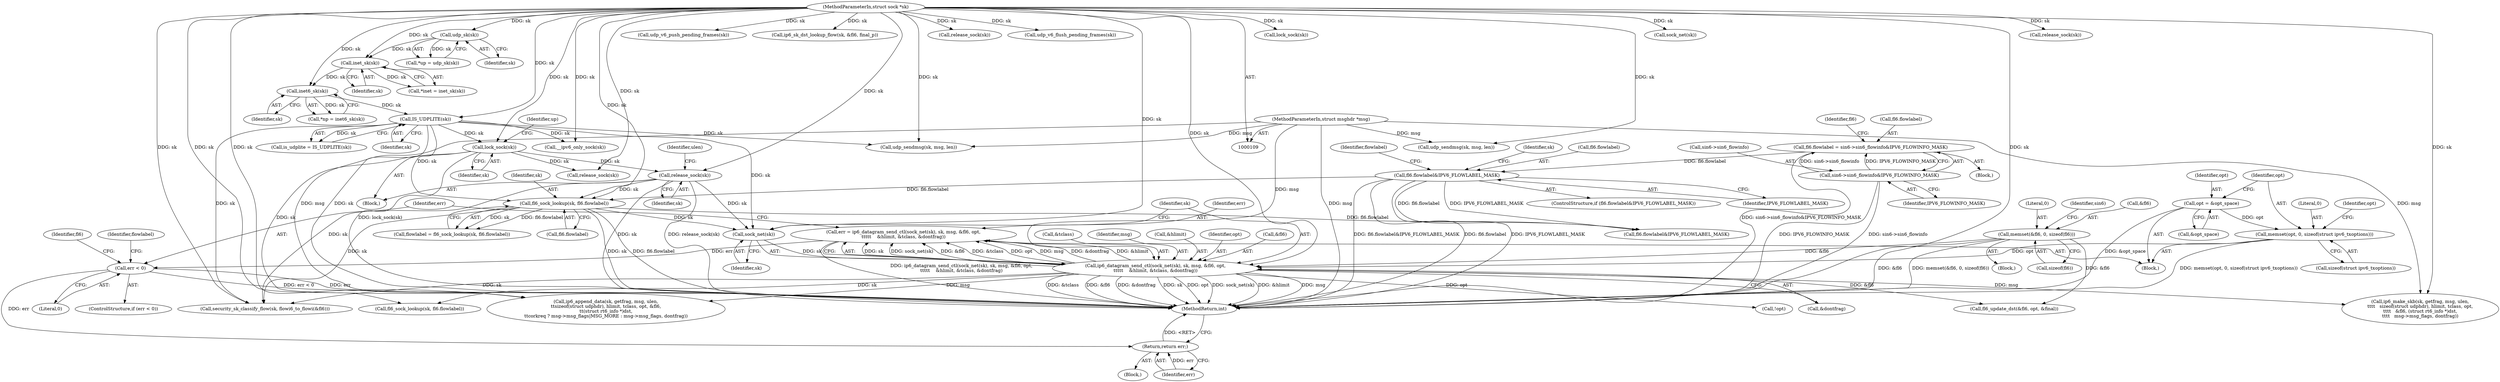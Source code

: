 digraph "0_linux_45f6fad84cc305103b28d73482b344d7f5b76f39_18@API" {
"1000583" [label="(Call,err = ip6_datagram_send_ctl(sock_net(sk), sk, msg, &fl6, opt,\n\t\t\t\t\t    &hlimit, &tclass, &dontfrag))"];
"1000585" [label="(Call,ip6_datagram_send_ctl(sock_net(sk), sk, msg, &fl6, opt,\n\t\t\t\t\t    &hlimit, &tclass, &dontfrag))"];
"1000586" [label="(Call,sock_net(sk))"];
"1000188" [label="(Call,IS_UDPLITE(sk))"];
"1000128" [label="(Call,inet6_sk(sk))"];
"1000123" [label="(Call,inet_sk(sk))"];
"1000118" [label="(Call,udp_sk(sk))"];
"1000110" [label="(MethodParameterIn,struct sock *sk)"];
"1000445" [label="(Call,fl6_sock_lookup(sk, fl6.flowlabel))"];
"1000385" [label="(Call,release_sock(sk))"];
"1000360" [label="(Call,lock_sock(sk))"];
"1000437" [label="(Call,fl6.flowlabel&IPV6_FLOWLABEL_MASK)"];
"1000427" [label="(Call,fl6.flowlabel = sin6->sin6_flowinfo&IPV6_FLOWINFO_MASK)"];
"1000431" [label="(Call,sin6->sin6_flowinfo&IPV6_FLOWINFO_MASK)"];
"1000111" [label="(MethodParameterIn,struct msghdr *msg)"];
"1000391" [label="(Call,memset(&fl6, 0, sizeof(fl6)))"];
"1000571" [label="(Call,memset(opt, 0, sizeof(struct ipv6_txoptions)))"];
"1000567" [label="(Call,opt = &opt_space)"];
"1000600" [label="(Call,err < 0)"];
"1000606" [label="(Return,return err;)"];
"1000568" [label="(Identifier,opt)"];
"1000126" [label="(Call,*np = inet6_sk(sk))"];
"1001034" [label="(MethodReturn,int)"];
"1000595" [label="(Call,&tclass)"];
"1000361" [label="(Identifier,sk)"];
"1000123" [label="(Call,inet_sk(sk))"];
"1000436" [label="(ControlStructure,if (fl6.flowlabel&IPV6_FLOWLABEL_MASK))"];
"1000620" [label="(Call,fl6_sock_lookup(sk, fl6.flowlabel))"];
"1000603" [label="(Block,)"];
"1000386" [label="(Identifier,sk)"];
"1000110" [label="(MethodParameterIn,struct sock *sk)"];
"1000111" [label="(MethodParameterIn,struct msghdr *msg)"];
"1000444" [label="(Identifier,flowlabel)"];
"1000443" [label="(Call,flowlabel = fl6_sock_lookup(sk, fl6.flowlabel))"];
"1000939" [label="(Call,udp_v6_push_pending_frames(sk))"];
"1000583" [label="(Call,err = ip6_datagram_send_ctl(sock_net(sk), sk, msg, &fl6, opt,\n\t\t\t\t\t    &hlimit, &tclass, &dontfrag))"];
"1000186" [label="(Call,is_udplite = IS_UDPLITE(sk))"];
"1000359" [label="(Block,)"];
"1000128" [label="(Call,inet6_sk(sk))"];
"1000391" [label="(Call,memset(&fl6, 0, sizeof(fl6)))"];
"1000566" [label="(Block,)"];
"1000124" [label="(Identifier,sk)"];
"1000778" [label="(Call,ip6_sk_dst_lookup_flow(sk, &fl6, final_p))"];
"1000360" [label="(Call,lock_sock(sk))"];
"1000602" [label="(Literal,0)"];
"1000392" [label="(Call,&fl6)"];
"1000584" [label="(Identifier,err)"];
"1000571" [label="(Call,memset(opt, 0, sizeof(struct ipv6_txoptions)))"];
"1000388" [label="(Identifier,ulen)"];
"1000427" [label="(Call,fl6.flowlabel = sin6->sin6_flowinfo&IPV6_FLOWINFO_MASK)"];
"1000585" [label="(Call,ip6_datagram_send_ctl(sock_net(sk), sk, msg, &fl6, opt,\n\t\t\t\t\t    &hlimit, &tclass, &dontfrag))"];
"1000771" [label="(Call,security_sk_classify_flow(sk, flowi6_to_flowi(&fl6)))"];
"1000118" [label="(Call,udp_sk(sk))"];
"1000597" [label="(Call,&dontfrag)"];
"1000446" [label="(Identifier,sk)"];
"1000903" [label="(Call,ip6_append_data(sk, getfrag, msg, ulen,\n\t\tsizeof(struct udphdr), hlimit, tclass, opt, &fl6,\n\t\t(struct rt6_info *)dst,\n\t\tcorkreq ? msg->msg_flags|MSG_MORE : msg->msg_flags, dontfrag))"];
"1000116" [label="(Call,*up = udp_sk(sk))"];
"1000587" [label="(Identifier,sk)"];
"1000460" [label="(Identifier,sk)"];
"1000588" [label="(Identifier,sk)"];
"1000612" [label="(Identifier,fl6)"];
"1000573" [label="(Literal,0)"];
"1000589" [label="(Identifier,msg)"];
"1000599" [label="(ControlStructure,if (err < 0))"];
"1000445" [label="(Call,fl6_sock_lookup(sk, fl6.flowlabel))"];
"1000394" [label="(Literal,0)"];
"1000600" [label="(Call,err < 0)"];
"1000431" [label="(Call,sin6->sin6_flowinfo&IPV6_FLOWINFO_MASK)"];
"1000435" [label="(Identifier,IPV6_FLOWINFO_MASK)"];
"1000967" [label="(Call,release_sock(sk))"];
"1000610" [label="(Call,fl6.flowlabel&IPV6_FLOWLABEL_MASK)"];
"1000426" [label="(Block,)"];
"1000593" [label="(Call,&hlimit)"];
"1000441" [label="(Identifier,IPV6_FLOWLABEL_MASK)"];
"1000574" [label="(Call,sizeof(struct ipv6_txoptions))"];
"1000931" [label="(Call,udp_v6_flush_pending_frames(sk))"];
"1000830" [label="(Call,ip6_make_skb(sk, getfrag, msg, ulen,\n\t\t\t\t   sizeof(struct udphdr), hlimit, tclass, opt,\n\t\t\t\t   &fl6, (struct rt6_info *)dst,\n\t\t\t\t   msg->msg_flags, dontfrag))"];
"1000318" [label="(Call,__ipv6_only_sock(sk))"];
"1000606" [label="(Return,return err;)"];
"1000428" [label="(Call,fl6.flowlabel)"];
"1000725" [label="(Call,fl6_update_dst(&fl6, opt, &final))"];
"1000572" [label="(Identifier,opt)"];
"1000607" [label="(Identifier,err)"];
"1000601" [label="(Identifier,err)"];
"1000376" [label="(Call,release_sock(sk))"];
"1000439" [label="(Identifier,fl6)"];
"1000586" [label="(Call,sock_net(sk))"];
"1000592" [label="(Identifier,opt)"];
"1000864" [label="(Call,lock_sock(sk))"];
"1000113" [label="(Block,)"];
"1000605" [label="(Identifier,flowlabel)"];
"1000324" [label="(Call,udp_sendmsg(sk, msg, len))"];
"1000398" [label="(Identifier,sin6)"];
"1000569" [label="(Call,&opt_space)"];
"1000578" [label="(Identifier,opt)"];
"1000437" [label="(Call,fl6.flowlabel&IPV6_FLOWLABEL_MASK)"];
"1000590" [label="(Call,&fl6)"];
"1000447" [label="(Call,fl6.flowlabel)"];
"1000188" [label="(Call,IS_UDPLITE(sk))"];
"1000567" [label="(Call,opt = &opt_space)"];
"1000438" [label="(Call,fl6.flowlabel)"];
"1000432" [label="(Call,sin6->sin6_flowinfo)"];
"1000121" [label="(Call,*inet = inet_sk(sk))"];
"1000189" [label="(Identifier,sk)"];
"1001011" [label="(Call,sock_net(sk))"];
"1000647" [label="(Call,!opt)"];
"1000385" [label="(Call,release_sock(sk))"];
"1000335" [label="(Call,udp_sendmsg(sk, msg, len))"];
"1000872" [label="(Call,release_sock(sk))"];
"1000129" [label="(Identifier,sk)"];
"1000119" [label="(Identifier,sk)"];
"1000365" [label="(Identifier,up)"];
"1000395" [label="(Call,sizeof(fl6))"];
"1000583" -> "1000566"  [label="AST: "];
"1000583" -> "1000585"  [label="CFG: "];
"1000584" -> "1000583"  [label="AST: "];
"1000585" -> "1000583"  [label="AST: "];
"1000601" -> "1000583"  [label="CFG: "];
"1000583" -> "1001034"  [label="DDG: ip6_datagram_send_ctl(sock_net(sk), sk, msg, &fl6, opt,\n\t\t\t\t\t    &hlimit, &tclass, &dontfrag)"];
"1000585" -> "1000583"  [label="DDG: sk"];
"1000585" -> "1000583"  [label="DDG: sock_net(sk)"];
"1000585" -> "1000583"  [label="DDG: &fl6"];
"1000585" -> "1000583"  [label="DDG: &tclass"];
"1000585" -> "1000583"  [label="DDG: opt"];
"1000585" -> "1000583"  [label="DDG: msg"];
"1000585" -> "1000583"  [label="DDG: &dontfrag"];
"1000585" -> "1000583"  [label="DDG: &hlimit"];
"1000583" -> "1000600"  [label="DDG: err"];
"1000585" -> "1000597"  [label="CFG: "];
"1000586" -> "1000585"  [label="AST: "];
"1000588" -> "1000585"  [label="AST: "];
"1000589" -> "1000585"  [label="AST: "];
"1000590" -> "1000585"  [label="AST: "];
"1000592" -> "1000585"  [label="AST: "];
"1000593" -> "1000585"  [label="AST: "];
"1000595" -> "1000585"  [label="AST: "];
"1000597" -> "1000585"  [label="AST: "];
"1000585" -> "1001034"  [label="DDG: msg"];
"1000585" -> "1001034"  [label="DDG: &tclass"];
"1000585" -> "1001034"  [label="DDG: &fl6"];
"1000585" -> "1001034"  [label="DDG: &dontfrag"];
"1000585" -> "1001034"  [label="DDG: sk"];
"1000585" -> "1001034"  [label="DDG: opt"];
"1000585" -> "1001034"  [label="DDG: sock_net(sk)"];
"1000585" -> "1001034"  [label="DDG: &hlimit"];
"1000586" -> "1000585"  [label="DDG: sk"];
"1000110" -> "1000585"  [label="DDG: sk"];
"1000111" -> "1000585"  [label="DDG: msg"];
"1000391" -> "1000585"  [label="DDG: &fl6"];
"1000571" -> "1000585"  [label="DDG: opt"];
"1000585" -> "1000620"  [label="DDG: sk"];
"1000585" -> "1000647"  [label="DDG: opt"];
"1000585" -> "1000725"  [label="DDG: &fl6"];
"1000585" -> "1000771"  [label="DDG: sk"];
"1000585" -> "1000830"  [label="DDG: msg"];
"1000585" -> "1000903"  [label="DDG: msg"];
"1000586" -> "1000587"  [label="CFG: "];
"1000587" -> "1000586"  [label="AST: "];
"1000588" -> "1000586"  [label="CFG: "];
"1000188" -> "1000586"  [label="DDG: sk"];
"1000445" -> "1000586"  [label="DDG: sk"];
"1000385" -> "1000586"  [label="DDG: sk"];
"1000110" -> "1000586"  [label="DDG: sk"];
"1000188" -> "1000186"  [label="AST: "];
"1000188" -> "1000189"  [label="CFG: "];
"1000189" -> "1000188"  [label="AST: "];
"1000186" -> "1000188"  [label="CFG: "];
"1000188" -> "1001034"  [label="DDG: sk"];
"1000188" -> "1000186"  [label="DDG: sk"];
"1000128" -> "1000188"  [label="DDG: sk"];
"1000110" -> "1000188"  [label="DDG: sk"];
"1000188" -> "1000318"  [label="DDG: sk"];
"1000188" -> "1000335"  [label="DDG: sk"];
"1000188" -> "1000360"  [label="DDG: sk"];
"1000188" -> "1000445"  [label="DDG: sk"];
"1000188" -> "1000771"  [label="DDG: sk"];
"1000128" -> "1000126"  [label="AST: "];
"1000128" -> "1000129"  [label="CFG: "];
"1000129" -> "1000128"  [label="AST: "];
"1000126" -> "1000128"  [label="CFG: "];
"1000128" -> "1000126"  [label="DDG: sk"];
"1000123" -> "1000128"  [label="DDG: sk"];
"1000110" -> "1000128"  [label="DDG: sk"];
"1000123" -> "1000121"  [label="AST: "];
"1000123" -> "1000124"  [label="CFG: "];
"1000124" -> "1000123"  [label="AST: "];
"1000121" -> "1000123"  [label="CFG: "];
"1000123" -> "1000121"  [label="DDG: sk"];
"1000118" -> "1000123"  [label="DDG: sk"];
"1000110" -> "1000123"  [label="DDG: sk"];
"1000118" -> "1000116"  [label="AST: "];
"1000118" -> "1000119"  [label="CFG: "];
"1000119" -> "1000118"  [label="AST: "];
"1000116" -> "1000118"  [label="CFG: "];
"1000118" -> "1000116"  [label="DDG: sk"];
"1000110" -> "1000118"  [label="DDG: sk"];
"1000110" -> "1000109"  [label="AST: "];
"1000110" -> "1001034"  [label="DDG: sk"];
"1000110" -> "1000318"  [label="DDG: sk"];
"1000110" -> "1000324"  [label="DDG: sk"];
"1000110" -> "1000335"  [label="DDG: sk"];
"1000110" -> "1000360"  [label="DDG: sk"];
"1000110" -> "1000376"  [label="DDG: sk"];
"1000110" -> "1000385"  [label="DDG: sk"];
"1000110" -> "1000445"  [label="DDG: sk"];
"1000110" -> "1000620"  [label="DDG: sk"];
"1000110" -> "1000771"  [label="DDG: sk"];
"1000110" -> "1000778"  [label="DDG: sk"];
"1000110" -> "1000830"  [label="DDG: sk"];
"1000110" -> "1000864"  [label="DDG: sk"];
"1000110" -> "1000872"  [label="DDG: sk"];
"1000110" -> "1000903"  [label="DDG: sk"];
"1000110" -> "1000931"  [label="DDG: sk"];
"1000110" -> "1000939"  [label="DDG: sk"];
"1000110" -> "1000967"  [label="DDG: sk"];
"1000110" -> "1001011"  [label="DDG: sk"];
"1000445" -> "1000443"  [label="AST: "];
"1000445" -> "1000447"  [label="CFG: "];
"1000446" -> "1000445"  [label="AST: "];
"1000447" -> "1000445"  [label="AST: "];
"1000443" -> "1000445"  [label="CFG: "];
"1000445" -> "1001034"  [label="DDG: sk"];
"1000445" -> "1001034"  [label="DDG: fl6.flowlabel"];
"1000445" -> "1000443"  [label="DDG: sk"];
"1000445" -> "1000443"  [label="DDG: fl6.flowlabel"];
"1000385" -> "1000445"  [label="DDG: sk"];
"1000437" -> "1000445"  [label="DDG: fl6.flowlabel"];
"1000445" -> "1000610"  [label="DDG: fl6.flowlabel"];
"1000445" -> "1000771"  [label="DDG: sk"];
"1000385" -> "1000359"  [label="AST: "];
"1000385" -> "1000386"  [label="CFG: "];
"1000386" -> "1000385"  [label="AST: "];
"1000388" -> "1000385"  [label="CFG: "];
"1000385" -> "1001034"  [label="DDG: sk"];
"1000385" -> "1001034"  [label="DDG: release_sock(sk)"];
"1000360" -> "1000385"  [label="DDG: sk"];
"1000385" -> "1000771"  [label="DDG: sk"];
"1000360" -> "1000359"  [label="AST: "];
"1000360" -> "1000361"  [label="CFG: "];
"1000361" -> "1000360"  [label="AST: "];
"1000365" -> "1000360"  [label="CFG: "];
"1000360" -> "1001034"  [label="DDG: lock_sock(sk)"];
"1000360" -> "1000376"  [label="DDG: sk"];
"1000360" -> "1000903"  [label="DDG: sk"];
"1000437" -> "1000436"  [label="AST: "];
"1000437" -> "1000441"  [label="CFG: "];
"1000438" -> "1000437"  [label="AST: "];
"1000441" -> "1000437"  [label="AST: "];
"1000444" -> "1000437"  [label="CFG: "];
"1000460" -> "1000437"  [label="CFG: "];
"1000437" -> "1001034"  [label="DDG: fl6.flowlabel&IPV6_FLOWLABEL_MASK"];
"1000437" -> "1001034"  [label="DDG: fl6.flowlabel"];
"1000437" -> "1001034"  [label="DDG: IPV6_FLOWLABEL_MASK"];
"1000427" -> "1000437"  [label="DDG: fl6.flowlabel"];
"1000437" -> "1000610"  [label="DDG: fl6.flowlabel"];
"1000437" -> "1000610"  [label="DDG: IPV6_FLOWLABEL_MASK"];
"1000427" -> "1000426"  [label="AST: "];
"1000427" -> "1000431"  [label="CFG: "];
"1000428" -> "1000427"  [label="AST: "];
"1000431" -> "1000427"  [label="AST: "];
"1000439" -> "1000427"  [label="CFG: "];
"1000427" -> "1001034"  [label="DDG: sin6->sin6_flowinfo&IPV6_FLOWINFO_MASK"];
"1000431" -> "1000427"  [label="DDG: sin6->sin6_flowinfo"];
"1000431" -> "1000427"  [label="DDG: IPV6_FLOWINFO_MASK"];
"1000431" -> "1000435"  [label="CFG: "];
"1000432" -> "1000431"  [label="AST: "];
"1000435" -> "1000431"  [label="AST: "];
"1000431" -> "1001034"  [label="DDG: sin6->sin6_flowinfo"];
"1000431" -> "1001034"  [label="DDG: IPV6_FLOWINFO_MASK"];
"1000111" -> "1000109"  [label="AST: "];
"1000111" -> "1001034"  [label="DDG: msg"];
"1000111" -> "1000324"  [label="DDG: msg"];
"1000111" -> "1000335"  [label="DDG: msg"];
"1000111" -> "1000830"  [label="DDG: msg"];
"1000111" -> "1000903"  [label="DDG: msg"];
"1000391" -> "1000113"  [label="AST: "];
"1000391" -> "1000395"  [label="CFG: "];
"1000392" -> "1000391"  [label="AST: "];
"1000394" -> "1000391"  [label="AST: "];
"1000395" -> "1000391"  [label="AST: "];
"1000398" -> "1000391"  [label="CFG: "];
"1000391" -> "1001034"  [label="DDG: &fl6"];
"1000391" -> "1001034"  [label="DDG: memset(&fl6, 0, sizeof(fl6))"];
"1000391" -> "1000725"  [label="DDG: &fl6"];
"1000571" -> "1000566"  [label="AST: "];
"1000571" -> "1000574"  [label="CFG: "];
"1000572" -> "1000571"  [label="AST: "];
"1000573" -> "1000571"  [label="AST: "];
"1000574" -> "1000571"  [label="AST: "];
"1000578" -> "1000571"  [label="CFG: "];
"1000571" -> "1001034"  [label="DDG: memset(opt, 0, sizeof(struct ipv6_txoptions))"];
"1000567" -> "1000571"  [label="DDG: opt"];
"1000567" -> "1000566"  [label="AST: "];
"1000567" -> "1000569"  [label="CFG: "];
"1000568" -> "1000567"  [label="AST: "];
"1000569" -> "1000567"  [label="AST: "];
"1000572" -> "1000567"  [label="CFG: "];
"1000567" -> "1001034"  [label="DDG: &opt_space"];
"1000600" -> "1000599"  [label="AST: "];
"1000600" -> "1000602"  [label="CFG: "];
"1000601" -> "1000600"  [label="AST: "];
"1000602" -> "1000600"  [label="AST: "];
"1000605" -> "1000600"  [label="CFG: "];
"1000612" -> "1000600"  [label="CFG: "];
"1000600" -> "1001034"  [label="DDG: err < 0"];
"1000600" -> "1001034"  [label="DDG: err"];
"1000600" -> "1000606"  [label="DDG: err"];
"1000606" -> "1000603"  [label="AST: "];
"1000606" -> "1000607"  [label="CFG: "];
"1000607" -> "1000606"  [label="AST: "];
"1001034" -> "1000606"  [label="CFG: "];
"1000606" -> "1001034"  [label="DDG: <RET>"];
"1000607" -> "1000606"  [label="DDG: err"];
}
